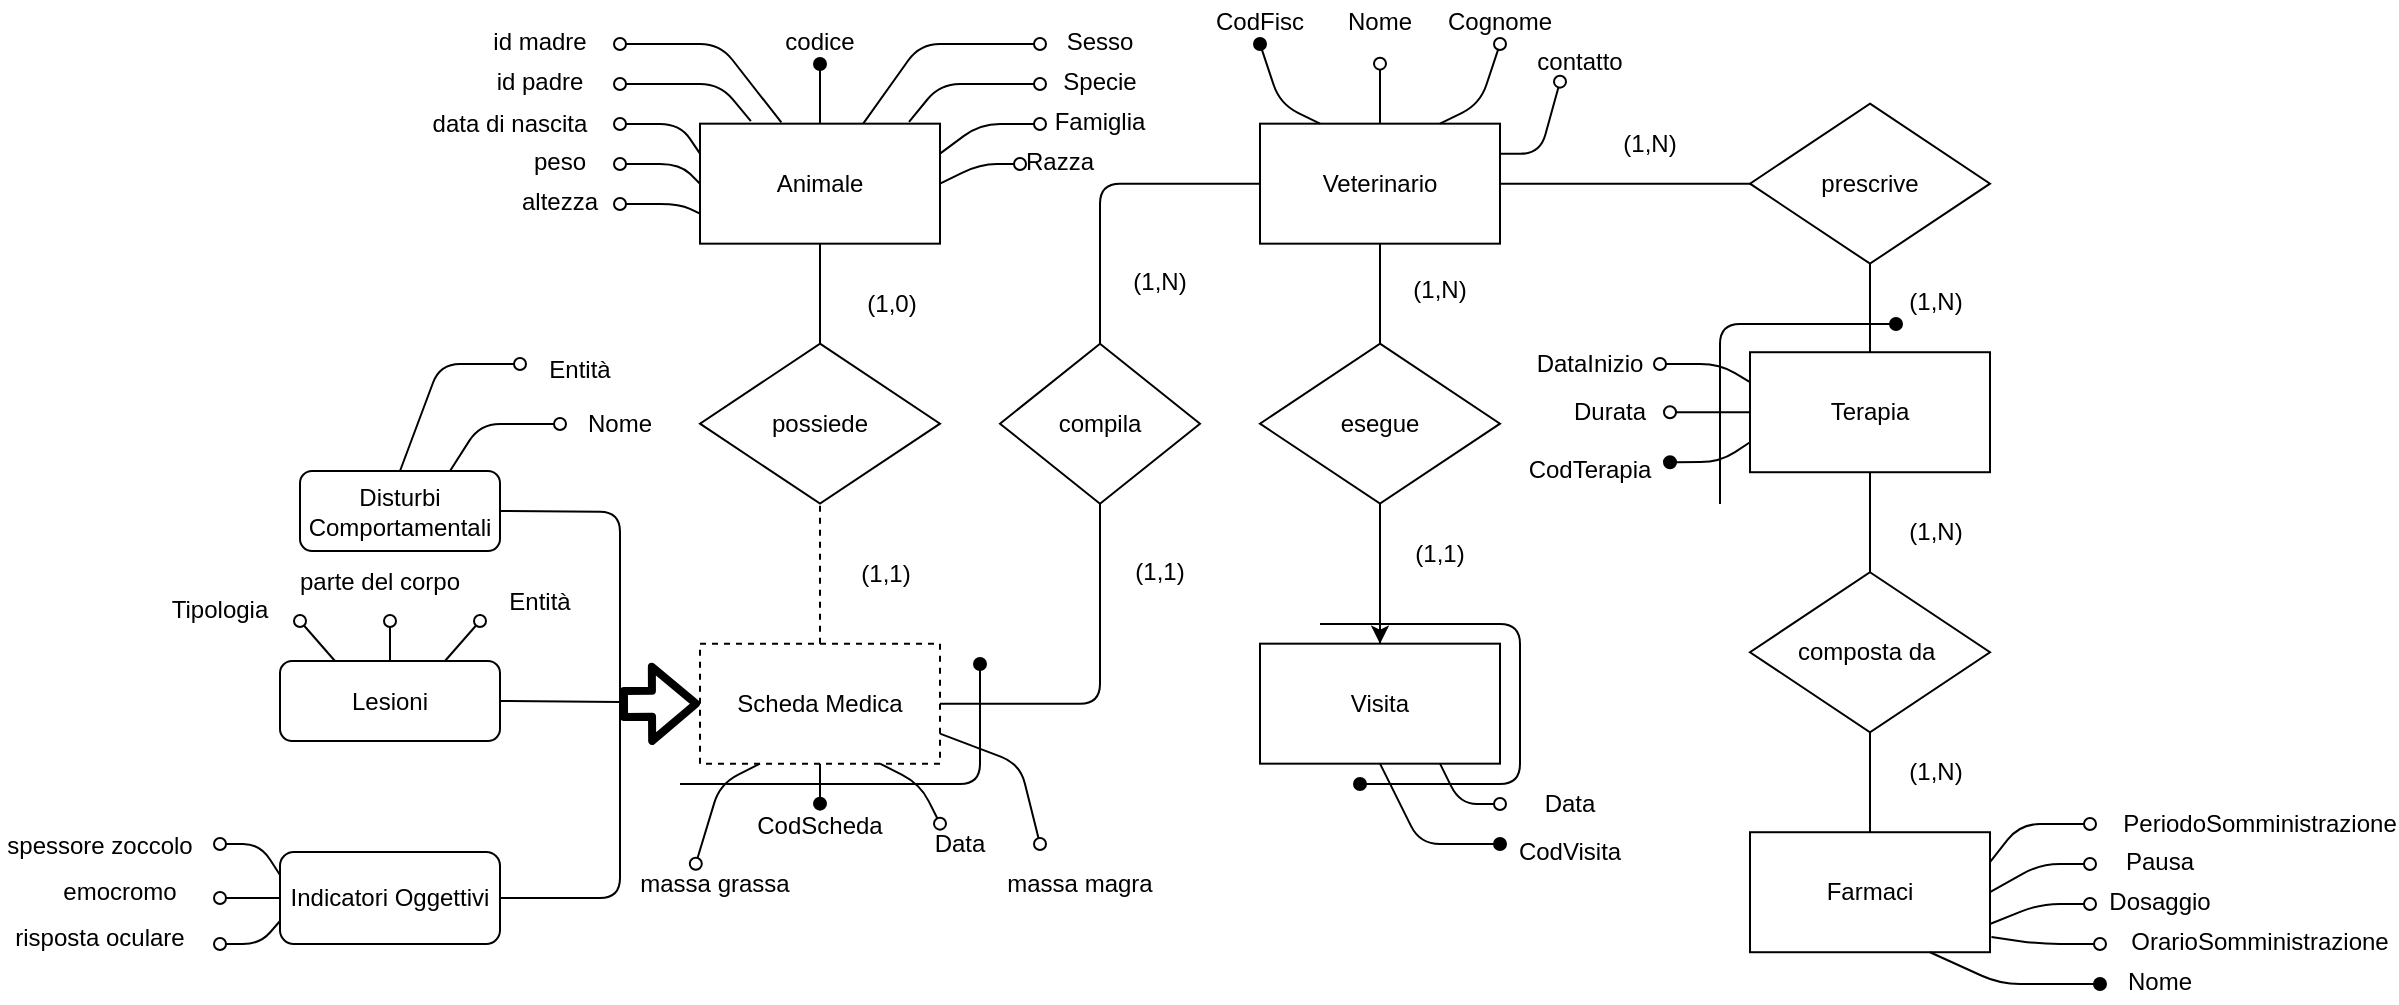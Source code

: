 <mxfile version="10.6.5" type="device"><diagram id="aQGf6caJYS5nq06T5g_W" name="Page-1"><mxGraphModel dx="1994" dy="1810" grid="1" gridSize="10" guides="1" tooltips="1" connect="1" arrows="1" fold="1" page="1" pageScale="1" pageWidth="827" pageHeight="1169" math="0" shadow="0"><root><mxCell id="0"/><mxCell id="1" parent="0"/><mxCell id="1EJ1-wMr4kuKcCR91MJB-1" value="Animale" style="rounded=0;whiteSpace=wrap;html=1;" parent="1" vertex="1"><mxGeometry x="180" y="-1020.167" width="120" height="60" as="geometry"/></mxCell><mxCell id="1EJ1-wMr4kuKcCR91MJB-2" value="possiede" style="rhombus;whiteSpace=wrap;html=1;" parent="1" vertex="1"><mxGeometry x="180" y="-910.167" width="120" height="80" as="geometry"/></mxCell><mxCell id="1EJ1-wMr4kuKcCR91MJB-3" value="Scheda Medica" style="rounded=0;whiteSpace=wrap;html=1;dashed=1;" parent="1" vertex="1"><mxGeometry x="180" y="-760.167" width="120" height="60" as="geometry"/></mxCell><mxCell id="1EJ1-wMr4kuKcCR91MJB-4" value="" style="endArrow=none;html=1;entryX=0.5;entryY=1;entryDx=0;entryDy=0;" parent="1" source="1EJ1-wMr4kuKcCR91MJB-2" target="1EJ1-wMr4kuKcCR91MJB-1" edge="1"><mxGeometry width="50" height="50" relative="1" as="geometry"><mxPoint x="180" y="-630.167" as="sourcePoint"/><mxPoint x="230" y="-680.167" as="targetPoint"/></mxGeometry></mxCell><mxCell id="1EJ1-wMr4kuKcCR91MJB-5" value="" style="endArrow=none;html=1;entryX=0.5;entryY=1;entryDx=0;entryDy=0;exitX=0.5;exitY=0;exitDx=0;exitDy=0;dashed=1;" parent="1" source="1EJ1-wMr4kuKcCR91MJB-3" target="1EJ1-wMr4kuKcCR91MJB-2" edge="1"><mxGeometry width="50" height="50" relative="1" as="geometry"><mxPoint x="240" y="-770.167" as="sourcePoint"/><mxPoint x="230" y="-680.167" as="targetPoint"/></mxGeometry></mxCell><mxCell id="1EJ1-wMr4kuKcCR91MJB-6" value="(1,1)" style="text;html=1;strokeColor=none;fillColor=none;align=center;verticalAlign=middle;whiteSpace=wrap;rounded=0;" parent="1" vertex="1"><mxGeometry x="253" y="-805.167" width="40" height="20" as="geometry"/></mxCell><mxCell id="1EJ1-wMr4kuKcCR91MJB-7" value="(1,0)" style="text;html=1;strokeColor=none;fillColor=none;align=center;verticalAlign=middle;whiteSpace=wrap;rounded=0;" parent="1" vertex="1"><mxGeometry x="256" y="-940.167" width="40" height="20" as="geometry"/></mxCell><mxCell id="1EJ1-wMr4kuKcCR91MJB-8" value="Veterinario" style="rounded=0;whiteSpace=wrap;html=1;" parent="1" vertex="1"><mxGeometry x="460" y="-1020.167" width="120" height="60" as="geometry"/></mxCell><mxCell id="1EJ1-wMr4kuKcCR91MJB-9" value="compila" style="rhombus;whiteSpace=wrap;html=1;" parent="1" vertex="1"><mxGeometry x="330" y="-910.167" width="100" height="80" as="geometry"/></mxCell><mxCell id="1EJ1-wMr4kuKcCR91MJB-10" value="esegue" style="rhombus;whiteSpace=wrap;html=1;" parent="1" vertex="1"><mxGeometry x="460" y="-910.167" width="120" height="80" as="geometry"/></mxCell><mxCell id="1EJ1-wMr4kuKcCR91MJB-11" style="edgeStyle=orthogonalEdgeStyle;rounded=0;orthogonalLoop=1;jettySize=auto;html=1;" parent="1" source="1EJ1-wMr4kuKcCR91MJB-12" edge="1"><mxGeometry relative="1" as="geometry"><mxPoint x="520" y="-760.167" as="targetPoint"/></mxGeometry></mxCell><mxCell id="1EJ1-wMr4kuKcCR91MJB-12" value="Visita" style="rounded=0;whiteSpace=wrap;html=1;" parent="1" vertex="1"><mxGeometry x="460" y="-760.167" width="120" height="60" as="geometry"/></mxCell><mxCell id="1EJ1-wMr4kuKcCR91MJB-13" value="" style="endArrow=none;html=1;entryX=0.5;entryY=1;entryDx=0;entryDy=0;exitX=1;exitY=0.5;exitDx=0;exitDy=0;" parent="1" source="1EJ1-wMr4kuKcCR91MJB-3" target="1EJ1-wMr4kuKcCR91MJB-9" edge="1"><mxGeometry width="50" height="50" relative="1" as="geometry"><mxPoint x="180" y="-630.167" as="sourcePoint"/><mxPoint x="230" y="-680.167" as="targetPoint"/><Array as="points"><mxPoint x="380" y="-730.167"/></Array></mxGeometry></mxCell><mxCell id="1EJ1-wMr4kuKcCR91MJB-14" value="" style="endArrow=none;html=1;exitX=0.5;exitY=0;exitDx=0;exitDy=0;entryX=0;entryY=0.5;entryDx=0;entryDy=0;" parent="1" source="1EJ1-wMr4kuKcCR91MJB-9" target="1EJ1-wMr4kuKcCR91MJB-8" edge="1"><mxGeometry width="50" height="50" relative="1" as="geometry"><mxPoint x="355" y="-950.167" as="sourcePoint"/><mxPoint x="405" y="-1000.167" as="targetPoint"/><Array as="points"><mxPoint x="380" y="-990.167"/></Array></mxGeometry></mxCell><mxCell id="1EJ1-wMr4kuKcCR91MJB-15" value="" style="endArrow=none;html=1;entryX=0.5;entryY=1;entryDx=0;entryDy=0;exitX=0.5;exitY=0;exitDx=0;exitDy=0;" parent="1" source="1EJ1-wMr4kuKcCR91MJB-10" target="1EJ1-wMr4kuKcCR91MJB-8" edge="1"><mxGeometry width="50" height="50" relative="1" as="geometry"><mxPoint x="180" y="-630.167" as="sourcePoint"/><mxPoint x="230" y="-680.167" as="targetPoint"/></mxGeometry></mxCell><mxCell id="1EJ1-wMr4kuKcCR91MJB-16" value="" style="endArrow=none;html=1;entryX=0.5;entryY=1;entryDx=0;entryDy=0;" parent="1" target="1EJ1-wMr4kuKcCR91MJB-10" edge="1"><mxGeometry width="50" height="50" relative="1" as="geometry"><mxPoint x="520" y="-770.167" as="sourcePoint"/><mxPoint x="230" y="-680.167" as="targetPoint"/></mxGeometry></mxCell><mxCell id="1EJ1-wMr4kuKcCR91MJB-17" value="prescrive" style="rhombus;whiteSpace=wrap;html=1;" parent="1" vertex="1"><mxGeometry x="705" y="-1030.167" width="120" height="80" as="geometry"/></mxCell><mxCell id="1EJ1-wMr4kuKcCR91MJB-18" value="Terapia" style="rounded=0;whiteSpace=wrap;html=1;" parent="1" vertex="1"><mxGeometry x="705" y="-905.889" width="120" height="60" as="geometry"/></mxCell><mxCell id="1EJ1-wMr4kuKcCR91MJB-21" value="composta da&amp;nbsp;" style="rhombus;whiteSpace=wrap;html=1;" parent="1" vertex="1"><mxGeometry x="705" y="-795.889" width="120" height="80" as="geometry"/></mxCell><mxCell id="1EJ1-wMr4kuKcCR91MJB-22" value="Farmaci" style="rounded=0;whiteSpace=wrap;html=1;" parent="1" vertex="1"><mxGeometry x="705" y="-665.889" width="120" height="60" as="geometry"/></mxCell><mxCell id="1EJ1-wMr4kuKcCR91MJB-23" value="" style="endArrow=none;html=1;entryX=0.5;entryY=1;entryDx=0;entryDy=0;exitX=0.5;exitY=0;exitDx=0;exitDy=0;" parent="1" source="1EJ1-wMr4kuKcCR91MJB-21" target="1EJ1-wMr4kuKcCR91MJB-18" edge="1"><mxGeometry width="50" height="50" relative="1" as="geometry"><mxPoint x="505" y="-765.889" as="sourcePoint"/><mxPoint x="555" y="-815.889" as="targetPoint"/></mxGeometry></mxCell><mxCell id="1EJ1-wMr4kuKcCR91MJB-24" value="" style="endArrow=none;html=1;entryX=0.5;entryY=0;entryDx=0;entryDy=0;" parent="1" target="1EJ1-wMr4kuKcCR91MJB-22" edge="1"><mxGeometry width="50" height="50" relative="1" as="geometry"><mxPoint x="765" y="-715.889" as="sourcePoint"/><mxPoint x="765" y="-675.889" as="targetPoint"/></mxGeometry></mxCell><mxCell id="1EJ1-wMr4kuKcCR91MJB-25" value="(1,N)" style="text;html=1;strokeColor=none;fillColor=none;align=center;verticalAlign=middle;whiteSpace=wrap;rounded=0;" parent="1" vertex="1"><mxGeometry x="390" y="-950.833" width="40" height="20" as="geometry"/></mxCell><mxCell id="1EJ1-wMr4kuKcCR91MJB-26" value="(1,1)" style="text;html=1;strokeColor=none;fillColor=none;align=center;verticalAlign=middle;whiteSpace=wrap;rounded=0;" parent="1" vertex="1"><mxGeometry x="390" y="-806.333" width="40" height="20" as="geometry"/></mxCell><mxCell id="1EJ1-wMr4kuKcCR91MJB-27" value="(1,N)" style="text;html=1;strokeColor=none;fillColor=none;align=center;verticalAlign=middle;whiteSpace=wrap;rounded=0;" parent="1" vertex="1"><mxGeometry x="530" y="-946.833" width="40" height="20" as="geometry"/></mxCell><mxCell id="1EJ1-wMr4kuKcCR91MJB-28" value="(1,1)" style="text;html=1;strokeColor=none;fillColor=none;align=center;verticalAlign=middle;whiteSpace=wrap;rounded=0;" parent="1" vertex="1"><mxGeometry x="530" y="-815.167" width="40" height="20" as="geometry"/></mxCell><mxCell id="1EJ1-wMr4kuKcCR91MJB-29" value="(1,N)" style="text;html=1;strokeColor=none;fillColor=none;align=center;verticalAlign=middle;whiteSpace=wrap;rounded=0;" parent="1" vertex="1"><mxGeometry x="778" y="-940.889" width="40" height="20" as="geometry"/></mxCell><mxCell id="1EJ1-wMr4kuKcCR91MJB-30" value="(1,N)" style="text;html=1;strokeColor=none;fillColor=none;align=center;verticalAlign=middle;whiteSpace=wrap;rounded=0;" parent="1" vertex="1"><mxGeometry x="778" y="-825.889" width="40" height="20" as="geometry"/></mxCell><mxCell id="1EJ1-wMr4kuKcCR91MJB-31" value="(1,N)" style="text;html=1;strokeColor=none;fillColor=none;align=center;verticalAlign=middle;whiteSpace=wrap;rounded=0;" parent="1" vertex="1"><mxGeometry x="778" y="-705.889" width="40" height="20" as="geometry"/></mxCell><mxCell id="1EJ1-wMr4kuKcCR91MJB-36" value="" style="endArrow=oval;html=1;startArrow=none;startFill=0;endFill=0;exitX=0.75;exitY=1;exitDx=0;exitDy=0;" parent="1" source="1EJ1-wMr4kuKcCR91MJB-12" edge="1"><mxGeometry width="50" height="50" relative="1" as="geometry"><mxPoint x="550" y="-700" as="sourcePoint"/><mxPoint x="580" y="-680" as="targetPoint"/><Array as="points"><mxPoint x="560" y="-680"/></Array></mxGeometry></mxCell><mxCell id="1EJ1-wMr4kuKcCR91MJB-37" value="Data" style="text;html=1;strokeColor=none;fillColor=none;align=center;verticalAlign=middle;whiteSpace=wrap;rounded=0;" parent="1" vertex="1"><mxGeometry x="595" y="-690.167" width="40" height="20" as="geometry"/></mxCell><mxCell id="1EJ1-wMr4kuKcCR91MJB-39" value="" style="endArrow=oval;html=1;exitX=0.5;exitY=1;exitDx=0;exitDy=0;startArrow=none;startFill=0;endFill=1;" parent="1" source="1EJ1-wMr4kuKcCR91MJB-12" edge="1"><mxGeometry width="50" height="50" relative="1" as="geometry"><mxPoint x="450" y="-760.167" as="sourcePoint"/><mxPoint x="580" y="-660" as="targetPoint"/><Array as="points"><mxPoint x="540" y="-660"/></Array></mxGeometry></mxCell><mxCell id="1EJ1-wMr4kuKcCR91MJB-40" value="CodVisita&lt;br&gt;" style="text;html=1;strokeColor=none;fillColor=none;align=center;verticalAlign=middle;whiteSpace=wrap;rounded=0;" parent="1" vertex="1"><mxGeometry x="595" y="-665.667" width="40" height="20" as="geometry"/></mxCell><mxCell id="1EJ1-wMr4kuKcCR91MJB-41" value="" style="endArrow=oval;html=1;exitX=0.25;exitY=0;exitDx=0;exitDy=0;startArrow=none;startFill=0;endFill=1;" parent="1" source="1EJ1-wMr4kuKcCR91MJB-8" edge="1"><mxGeometry width="50" height="50" relative="1" as="geometry"><mxPoint x="470" y="-1050.167" as="sourcePoint"/><mxPoint x="460" y="-1060" as="targetPoint"/><Array as="points"><mxPoint x="470" y="-1030"/></Array></mxGeometry></mxCell><mxCell id="1EJ1-wMr4kuKcCR91MJB-42" value="CodFisc" style="text;html=1;strokeColor=none;fillColor=none;align=center;verticalAlign=middle;whiteSpace=wrap;rounded=0;" parent="1" vertex="1"><mxGeometry x="440" y="-1081.167" width="40" height="20" as="geometry"/></mxCell><mxCell id="1EJ1-wMr4kuKcCR91MJB-43" value="" style="endArrow=oval;html=1;exitX=0.5;exitY=0;exitDx=0;exitDy=0;startArrow=none;startFill=0;endFill=0;" parent="1" source="1EJ1-wMr4kuKcCR91MJB-8" edge="1"><mxGeometry width="50" height="50" relative="1" as="geometry"><mxPoint x="510" y="-1050.167" as="sourcePoint"/><mxPoint x="520" y="-1050.167" as="targetPoint"/></mxGeometry></mxCell><mxCell id="1EJ1-wMr4kuKcCR91MJB-44" value="Nome" style="text;html=1;strokeColor=none;fillColor=none;align=center;verticalAlign=middle;whiteSpace=wrap;rounded=0;" parent="1" vertex="1"><mxGeometry x="500" y="-1081.167" width="40" height="20" as="geometry"/></mxCell><mxCell id="1EJ1-wMr4kuKcCR91MJB-45" value="" style="endArrow=oval;html=1;exitX=0.75;exitY=0;exitDx=0;exitDy=0;startArrow=none;startFill=0;endFill=0;" parent="1" source="1EJ1-wMr4kuKcCR91MJB-8" edge="1"><mxGeometry width="50" height="50" relative="1" as="geometry"><mxPoint x="580" y="-1060.167" as="sourcePoint"/><mxPoint x="580" y="-1060" as="targetPoint"/><Array as="points"><mxPoint x="570" y="-1030"/></Array></mxGeometry></mxCell><mxCell id="1EJ1-wMr4kuKcCR91MJB-46" value="Cognome" style="text;html=1;strokeColor=none;fillColor=none;align=center;verticalAlign=middle;whiteSpace=wrap;rounded=0;" parent="1" vertex="1"><mxGeometry x="560" y="-1081.167" width="40" height="20" as="geometry"/></mxCell><mxCell id="1EJ1-wMr4kuKcCR91MJB-47" value="" style="endArrow=oval;html=1;exitX=1;exitY=0.25;exitDx=0;exitDy=0;startArrow=none;startFill=0;endFill=0;entryX=0.25;entryY=1;entryDx=0;entryDy=0;" parent="1" source="1EJ1-wMr4kuKcCR91MJB-8" target="1EJ1-wMr4kuKcCR91MJB-48" edge="1"><mxGeometry width="50" height="50" relative="1" as="geometry"><mxPoint x="600" y="-1000.167" as="sourcePoint"/><mxPoint x="610" y="-1030.167" as="targetPoint"/><Array as="points"><mxPoint x="600" y="-1005"/></Array></mxGeometry></mxCell><mxCell id="1EJ1-wMr4kuKcCR91MJB-48" value="contatto" style="text;html=1;strokeColor=none;fillColor=none;align=center;verticalAlign=middle;whiteSpace=wrap;rounded=0;" parent="1" vertex="1"><mxGeometry x="600" y="-1061.167" width="40" height="20" as="geometry"/></mxCell><mxCell id="1EJ1-wMr4kuKcCR91MJB-51" value="" style="endArrow=oval;html=1;exitX=0.75;exitY=1;exitDx=0;exitDy=0;startArrow=none;startFill=0;endFill=0;entryX=0.25;entryY=0;entryDx=0;entryDy=0;" parent="1" source="1EJ1-wMr4kuKcCR91MJB-3" target="1EJ1-wMr4kuKcCR91MJB-52" edge="1"><mxGeometry width="50" height="50" relative="1" as="geometry"><mxPoint x="190" y="-705.167" as="sourcePoint"/><mxPoint x="290" y="-670.167" as="targetPoint"/><Array as="points"><mxPoint x="290" y="-690"/></Array></mxGeometry></mxCell><mxCell id="1EJ1-wMr4kuKcCR91MJB-52" value="Data" style="text;html=1;strokeColor=none;fillColor=none;align=center;verticalAlign=middle;whiteSpace=wrap;rounded=0;" parent="1" vertex="1"><mxGeometry x="290" y="-670.167" width="40" height="20" as="geometry"/></mxCell><mxCell id="1EJ1-wMr4kuKcCR91MJB-53" value="" style="endArrow=oval;html=1;exitX=0.5;exitY=1;exitDx=0;exitDy=0;startArrow=none;startFill=0;endFill=1;" parent="1" source="1EJ1-wMr4kuKcCR91MJB-3" edge="1"><mxGeometry width="50" height="50" relative="1" as="geometry"><mxPoint x="230" y="-690.167" as="sourcePoint"/><mxPoint x="240" y="-680.167" as="targetPoint"/></mxGeometry></mxCell><mxCell id="1EJ1-wMr4kuKcCR91MJB-54" value="CodScheda" style="text;html=1;strokeColor=none;fillColor=none;align=center;verticalAlign=middle;whiteSpace=wrap;rounded=0;" parent="1" vertex="1"><mxGeometry x="220" y="-679.167" width="40" height="20" as="geometry"/></mxCell><mxCell id="1EJ1-wMr4kuKcCR91MJB-59" value="" style="endArrow=oval;html=1;startArrow=none;startFill=0;endFill=0;" parent="1" edge="1"><mxGeometry width="50" height="50" relative="1" as="geometry"><mxPoint x="705" y="-890.889" as="sourcePoint"/><mxPoint x="660" y="-900" as="targetPoint"/><Array as="points"><mxPoint x="690" y="-900"/></Array></mxGeometry></mxCell><mxCell id="1EJ1-wMr4kuKcCR91MJB-60" value="DataInizio" style="text;html=1;strokeColor=none;fillColor=none;align=center;verticalAlign=middle;whiteSpace=wrap;rounded=0;direction=south;" parent="1" vertex="1"><mxGeometry x="615" y="-920.389" width="20" height="40" as="geometry"/></mxCell><mxCell id="1EJ1-wMr4kuKcCR91MJB-61" value="" style="endArrow=oval;html=1;startArrow=none;startFill=0;endFill=0;exitX=0;exitY=0.5;exitDx=0;exitDy=0;" parent="1" source="1EJ1-wMr4kuKcCR91MJB-18" edge="1"><mxGeometry width="50" height="50" relative="1" as="geometry"><mxPoint x="655" y="-855.889" as="sourcePoint"/><mxPoint x="665" y="-875.889" as="targetPoint"/><Array as="points"/></mxGeometry></mxCell><mxCell id="1EJ1-wMr4kuKcCR91MJB-62" value="Durata" style="text;html=1;strokeColor=none;fillColor=none;align=center;verticalAlign=middle;whiteSpace=wrap;rounded=0;" parent="1" vertex="1"><mxGeometry x="615" y="-885.889" width="40" height="20" as="geometry"/></mxCell><mxCell id="1EJ1-wMr4kuKcCR91MJB-63" value="" style="endArrow=oval;html=1;exitX=1;exitY=0.25;exitDx=0;exitDy=0;startArrow=none;startFill=0;endFill=0;" parent="1" source="1EJ1-wMr4kuKcCR91MJB-22" edge="1"><mxGeometry width="50" height="50" relative="1" as="geometry"><mxPoint x="835" y="-645.889" as="sourcePoint"/><mxPoint x="875" y="-670" as="targetPoint"/><Array as="points"><mxPoint x="840" y="-670"/></Array></mxGeometry></mxCell><mxCell id="1EJ1-wMr4kuKcCR91MJB-64" value="PeriodoSomministrazione" style="text;html=1;strokeColor=none;fillColor=none;align=center;verticalAlign=middle;whiteSpace=wrap;rounded=0;" parent="1" vertex="1"><mxGeometry x="940" y="-680.389" width="40" height="20" as="geometry"/></mxCell><mxCell id="1EJ1-wMr4kuKcCR91MJB-65" value="" style="endArrow=oval;html=1;startArrow=none;startFill=0;endFill=0;exitX=1;exitY=0.5;exitDx=0;exitDy=0;" parent="1" source="1EJ1-wMr4kuKcCR91MJB-22" edge="1"><mxGeometry width="50" height="50" relative="1" as="geometry"><mxPoint x="826" y="-627.889" as="sourcePoint"/><mxPoint x="875" y="-650" as="targetPoint"/><Array as="points"><mxPoint x="850" y="-650"/></Array></mxGeometry></mxCell><mxCell id="1EJ1-wMr4kuKcCR91MJB-66" value="Pausa" style="text;html=1;strokeColor=none;fillColor=none;align=center;verticalAlign=middle;whiteSpace=wrap;rounded=0;" parent="1" vertex="1"><mxGeometry x="890" y="-660.889" width="40" height="20" as="geometry"/></mxCell><mxCell id="1EJ1-wMr4kuKcCR91MJB-67" value="" style="endArrow=oval;html=1;startArrow=none;startFill=0;endFill=0;exitX=1;exitY=0.765;exitDx=0;exitDy=0;exitPerimeter=0;" parent="1" source="1EJ1-wMr4kuKcCR91MJB-22" edge="1"><mxGeometry width="50" height="50" relative="1" as="geometry"><mxPoint x="835" y="-605.889" as="sourcePoint"/><mxPoint x="875" y="-630" as="targetPoint"/><Array as="points"><mxPoint x="850" y="-630"/></Array></mxGeometry></mxCell><mxCell id="1EJ1-wMr4kuKcCR91MJB-68" value="Dosaggio" style="text;html=1;strokeColor=none;fillColor=none;align=center;verticalAlign=middle;whiteSpace=wrap;rounded=0;" parent="1" vertex="1"><mxGeometry x="890" y="-640.889" width="40" height="20" as="geometry"/></mxCell><mxCell id="1EJ1-wMr4kuKcCR91MJB-69" value="" style="endArrow=oval;html=1;startArrow=none;startFill=0;endFill=0;exitX=1.006;exitY=0.874;exitDx=0;exitDy=0;exitPerimeter=0;" parent="1" source="1EJ1-wMr4kuKcCR91MJB-22" edge="1"><mxGeometry width="50" height="50" relative="1" as="geometry"><mxPoint x="830" y="-610" as="sourcePoint"/><mxPoint x="880" y="-610" as="targetPoint"/><Array as="points"><mxPoint x="850" y="-610"/></Array></mxGeometry></mxCell><mxCell id="1EJ1-wMr4kuKcCR91MJB-70" value="OrarioSomministrazione" style="text;html=1;strokeColor=none;fillColor=none;align=center;verticalAlign=middle;whiteSpace=wrap;rounded=0;" parent="1" vertex="1"><mxGeometry x="940" y="-620.889" width="40" height="20" as="geometry"/></mxCell><mxCell id="1EJ1-wMr4kuKcCR91MJB-72" value="Nome" style="text;html=1;strokeColor=none;fillColor=none;align=center;verticalAlign=middle;whiteSpace=wrap;rounded=0;" parent="1" vertex="1"><mxGeometry x="890" y="-600.889" width="40" height="20" as="geometry"/></mxCell><mxCell id="1EJ1-wMr4kuKcCR91MJB-73" value="" style="endArrow=oval;html=1;startArrow=none;startFill=0;endFill=1;exitX=0;exitY=0.75;exitDx=0;exitDy=0;" parent="1" source="1EJ1-wMr4kuKcCR91MJB-18" edge="1"><mxGeometry width="50" height="50" relative="1" as="geometry"><mxPoint x="675" y="-845.889" as="sourcePoint"/><mxPoint x="665" y="-850.889" as="targetPoint"/><Array as="points"><mxPoint x="690" y="-851"/></Array></mxGeometry></mxCell><mxCell id="1EJ1-wMr4kuKcCR91MJB-74" value="CodTerapia" style="text;html=1;strokeColor=none;fillColor=none;align=center;verticalAlign=middle;whiteSpace=wrap;rounded=0;" parent="1" vertex="1"><mxGeometry x="605" y="-856.889" width="40" height="20" as="geometry"/></mxCell><mxCell id="1EJ1-wMr4kuKcCR91MJB-78" value="" style="endArrow=oval;html=1;exitX=0.5;exitY=0;exitDx=0;exitDy=0;startArrow=none;startFill=0;endFill=1;" parent="1" source="1EJ1-wMr4kuKcCR91MJB-1" edge="1"><mxGeometry width="50" height="50" relative="1" as="geometry"><mxPoint x="230" y="-1070" as="sourcePoint"/><mxPoint x="240" y="-1050" as="targetPoint"/></mxGeometry></mxCell><mxCell id="1EJ1-wMr4kuKcCR91MJB-79" value="codice" style="text;html=1;strokeColor=none;fillColor=none;align=center;verticalAlign=middle;whiteSpace=wrap;rounded=0;" parent="1" vertex="1"><mxGeometry x="220" y="-1071" width="40" height="20" as="geometry"/></mxCell><mxCell id="1EJ1-wMr4kuKcCR91MJB-82" value="" style="endArrow=none;html=1;exitX=1;exitY=0.5;exitDx=0;exitDy=0;entryX=0;entryY=0.5;entryDx=0;entryDy=0;" parent="1" source="1EJ1-wMr4kuKcCR91MJB-8" target="1EJ1-wMr4kuKcCR91MJB-17" edge="1"><mxGeometry width="50" height="50" relative="1" as="geometry"><mxPoint x="600" y="-950" as="sourcePoint"/><mxPoint x="650" y="-1000" as="targetPoint"/></mxGeometry></mxCell><mxCell id="1EJ1-wMr4kuKcCR91MJB-83" value="" style="endArrow=none;html=1;exitX=0.5;exitY=0;exitDx=0;exitDy=0;entryX=0.5;entryY=1;entryDx=0;entryDy=0;" parent="1" source="1EJ1-wMr4kuKcCR91MJB-18" target="1EJ1-wMr4kuKcCR91MJB-17" edge="1"><mxGeometry width="50" height="50" relative="1" as="geometry"><mxPoint x="760" y="-910" as="sourcePoint"/><mxPoint x="780" y="-960" as="targetPoint"/></mxGeometry></mxCell><mxCell id="1EJ1-wMr4kuKcCR91MJB-84" value="(1,N)" style="text;html=1;strokeColor=none;fillColor=none;align=center;verticalAlign=middle;whiteSpace=wrap;rounded=0;" parent="1" vertex="1"><mxGeometry x="635" y="-1020" width="40" height="20" as="geometry"/></mxCell><mxCell id="1EJ1-wMr4kuKcCR91MJB-94" value="" style="shape=flexArrow;endArrow=classic;html=1;entryX=0;entryY=0.5;entryDx=0;entryDy=0;strokeWidth=4;" parent="1" target="1EJ1-wMr4kuKcCR91MJB-3" edge="1"><mxGeometry width="50" height="50" relative="1" as="geometry"><mxPoint x="140" y="-730" as="sourcePoint"/><mxPoint x="160" y="-760" as="targetPoint"/></mxGeometry></mxCell><mxCell id="1EJ1-wMr4kuKcCR91MJB-96" value="Disturbi Comportamentali" style="rounded=1;whiteSpace=wrap;html=1;" parent="1" vertex="1"><mxGeometry x="-20" y="-846.5" width="100" height="40" as="geometry"/></mxCell><mxCell id="1EJ1-wMr4kuKcCR91MJB-97" value="Lesioni" style="rounded=1;whiteSpace=wrap;html=1;" parent="1" vertex="1"><mxGeometry x="-30" y="-751.5" width="110" height="40" as="geometry"/></mxCell><mxCell id="1EJ1-wMr4kuKcCR91MJB-101" value="Indicatori Oggettivi" style="rounded=1;whiteSpace=wrap;html=1;" parent="1" vertex="1"><mxGeometry x="-30" y="-656" width="110" height="46" as="geometry"/></mxCell><mxCell id="1EJ1-wMr4kuKcCR91MJB-102" value="" style="endArrow=oval;html=1;strokeWidth=1;exitX=0.75;exitY=0;exitDx=0;exitDy=0;endFill=0;" parent="1" source="1EJ1-wMr4kuKcCR91MJB-96" edge="1"><mxGeometry width="50" height="50" relative="1" as="geometry"><mxPoint x="30" y="-850" as="sourcePoint"/><mxPoint x="110" y="-870" as="targetPoint"/><Array as="points"><mxPoint x="70" y="-870"/></Array></mxGeometry></mxCell><mxCell id="1EJ1-wMr4kuKcCR91MJB-103" value="Nome" style="text;html=1;strokeColor=none;fillColor=none;align=center;verticalAlign=middle;whiteSpace=wrap;rounded=0;" parent="1" vertex="1"><mxGeometry x="120" y="-880" width="40" height="20" as="geometry"/></mxCell><mxCell id="1EJ1-wMr4kuKcCR91MJB-104" value="" style="endArrow=oval;html=1;strokeWidth=1;exitX=0.5;exitY=0;exitDx=0;exitDy=0;endFill=0;" parent="1" source="1EJ1-wMr4kuKcCR91MJB-96" edge="1"><mxGeometry width="50" height="50" relative="1" as="geometry"><mxPoint x="30" y="-850" as="sourcePoint"/><mxPoint x="90" y="-900" as="targetPoint"/><Array as="points"><mxPoint x="50" y="-900"/></Array></mxGeometry></mxCell><mxCell id="1EJ1-wMr4kuKcCR91MJB-105" value="Entità" style="text;html=1;strokeColor=none;fillColor=none;align=center;verticalAlign=middle;whiteSpace=wrap;rounded=0;" parent="1" vertex="1"><mxGeometry x="100" y="-907" width="40" height="20" as="geometry"/></mxCell><mxCell id="1EJ1-wMr4kuKcCR91MJB-112" value="" style="endArrow=oval;html=1;strokeWidth=1;exitX=0.25;exitY=0;exitDx=0;exitDy=0;endFill=0;" parent="1" source="1EJ1-wMr4kuKcCR91MJB-97" edge="1"><mxGeometry width="50" height="50" relative="1" as="geometry"><mxPoint x="-70" y="-721.5" as="sourcePoint"/><mxPoint x="-20" y="-771.5" as="targetPoint"/></mxGeometry></mxCell><mxCell id="1EJ1-wMr4kuKcCR91MJB-113" value="" style="endArrow=oval;html=1;strokeWidth=1;exitX=0.5;exitY=0;exitDx=0;exitDy=0;endFill=0;" parent="1" source="1EJ1-wMr4kuKcCR91MJB-97" edge="1"><mxGeometry width="50" height="50" relative="1" as="geometry"><mxPoint x="10" y="-751.5" as="sourcePoint"/><mxPoint x="25" y="-771.5" as="targetPoint"/></mxGeometry></mxCell><mxCell id="1EJ1-wMr4kuKcCR91MJB-114" value="" style="endArrow=oval;html=1;strokeWidth=1;exitX=0.75;exitY=0;exitDx=0;exitDy=0;endFill=0;" parent="1" source="1EJ1-wMr4kuKcCR91MJB-97" edge="1"><mxGeometry width="50" height="50" relative="1" as="geometry"><mxPoint x="40" y="-751.5" as="sourcePoint"/><mxPoint x="70" y="-771.5" as="targetPoint"/></mxGeometry></mxCell><mxCell id="1EJ1-wMr4kuKcCR91MJB-115" value="Tipologia&lt;br&gt;" style="text;html=1;strokeColor=none;fillColor=none;align=center;verticalAlign=middle;whiteSpace=wrap;rounded=0;" parent="1" vertex="1"><mxGeometry x="-80" y="-787.5" width="40" height="20" as="geometry"/></mxCell><mxCell id="1EJ1-wMr4kuKcCR91MJB-119" value="parte del corpo" style="text;html=1;strokeColor=none;fillColor=none;align=center;verticalAlign=middle;whiteSpace=wrap;rounded=0;" parent="1" vertex="1"><mxGeometry x="-30" y="-801.5" width="100" height="20" as="geometry"/></mxCell><mxCell id="1EJ1-wMr4kuKcCR91MJB-120" value="Entità" style="text;html=1;strokeColor=none;fillColor=none;align=center;verticalAlign=middle;whiteSpace=wrap;rounded=0;" parent="1" vertex="1"><mxGeometry x="80" y="-791.5" width="40" height="20" as="geometry"/></mxCell><mxCell id="1EJ1-wMr4kuKcCR91MJB-121" value="" style="endArrow=oval;html=1;strokeWidth=1;exitX=1;exitY=0.75;exitDx=0;exitDy=0;endFill=0;" parent="1" source="1EJ1-wMr4kuKcCR91MJB-3" edge="1"><mxGeometry width="50" height="50" relative="1" as="geometry"><mxPoint x="300" y="-680" as="sourcePoint"/><mxPoint x="350" y="-660" as="targetPoint"/><Array as="points"><mxPoint x="340" y="-700"/></Array></mxGeometry></mxCell><mxCell id="1EJ1-wMr4kuKcCR91MJB-122" value="massa magra&lt;br&gt;" style="text;html=1;strokeColor=none;fillColor=none;align=center;verticalAlign=middle;whiteSpace=wrap;rounded=0;" parent="1" vertex="1"><mxGeometry x="330" y="-650" width="80" height="20" as="geometry"/></mxCell><mxCell id="1EJ1-wMr4kuKcCR91MJB-123" value="" style="endArrow=none;html=1;strokeWidth=1;entryX=0.25;entryY=1;entryDx=0;entryDy=0;startArrow=oval;startFill=0;exitX=0.399;exitY=-0.005;exitDx=0;exitDy=0;exitPerimeter=0;" parent="1" source="1EJ1-wMr4kuKcCR91MJB-124" target="1EJ1-wMr4kuKcCR91MJB-3" edge="1"><mxGeometry width="50" height="50" relative="1" as="geometry"><mxPoint x="180" y="-670" as="sourcePoint"/><mxPoint x="220" y="-710" as="targetPoint"/><Array as="points"><mxPoint x="190" y="-690"/></Array></mxGeometry></mxCell><mxCell id="1EJ1-wMr4kuKcCR91MJB-124" value="massa grassa" style="text;html=1;strokeColor=none;fillColor=none;align=center;verticalAlign=middle;whiteSpace=wrap;rounded=0;" parent="1" vertex="1"><mxGeometry x="140" y="-650" width="95" height="20" as="geometry"/></mxCell><mxCell id="1EJ1-wMr4kuKcCR91MJB-125" value="" style="endArrow=none;html=1;strokeWidth=1;entryX=0;entryY=0.75;entryDx=0;entryDy=0;startArrow=oval;startFill=0;" parent="1" target="1EJ1-wMr4kuKcCR91MJB-101" edge="1"><mxGeometry width="50" height="50" relative="1" as="geometry"><mxPoint x="-60" y="-610" as="sourcePoint"/><mxPoint x="10" y="-610" as="targetPoint"/><Array as="points"><mxPoint x="-40" y="-610"/></Array></mxGeometry></mxCell><mxCell id="1EJ1-wMr4kuKcCR91MJB-126" value="" style="endArrow=none;html=1;strokeWidth=1;entryX=0;entryY=0.5;entryDx=0;entryDy=0;startArrow=oval;startFill=0;" parent="1" target="1EJ1-wMr4kuKcCR91MJB-101" edge="1"><mxGeometry width="50" height="50" relative="1" as="geometry"><mxPoint x="-60" y="-633" as="sourcePoint"/><mxPoint x="-40" y="-670" as="targetPoint"/></mxGeometry></mxCell><mxCell id="1EJ1-wMr4kuKcCR91MJB-127" value="" style="endArrow=none;html=1;strokeWidth=1;entryX=0;entryY=0.25;entryDx=0;entryDy=0;startArrow=oval;startFill=0;" parent="1" target="1EJ1-wMr4kuKcCR91MJB-101" edge="1"><mxGeometry width="50" height="50" relative="1" as="geometry"><mxPoint x="-60" y="-660" as="sourcePoint"/><mxPoint x="-20" y="-700" as="targetPoint"/><Array as="points"><mxPoint x="-40" y="-660"/></Array></mxGeometry></mxCell><mxCell id="1EJ1-wMr4kuKcCR91MJB-128" value="spessore zoccolo" style="text;html=1;strokeColor=none;fillColor=none;align=center;verticalAlign=middle;whiteSpace=wrap;rounded=0;" parent="1" vertex="1"><mxGeometry x="-170" y="-669" width="100" height="20" as="geometry"/></mxCell><mxCell id="1EJ1-wMr4kuKcCR91MJB-129" value="emocromo" style="text;html=1;strokeColor=none;fillColor=none;align=center;verticalAlign=middle;whiteSpace=wrap;rounded=0;" parent="1" vertex="1"><mxGeometry x="-130" y="-646" width="40" height="20" as="geometry"/></mxCell><mxCell id="1EJ1-wMr4kuKcCR91MJB-130" value="risposta oculare" style="text;html=1;strokeColor=none;fillColor=none;align=center;verticalAlign=middle;whiteSpace=wrap;rounded=0;" parent="1" vertex="1"><mxGeometry x="-170" y="-623" width="100" height="20" as="geometry"/></mxCell><mxCell id="1EJ1-wMr4kuKcCR91MJB-131" value="" style="endArrow=none;html=1;strokeWidth=1;exitX=1;exitY=0.5;exitDx=0;exitDy=0;entryX=1;entryY=0.5;entryDx=0;entryDy=0;" parent="1" source="1EJ1-wMr4kuKcCR91MJB-96" target="1EJ1-wMr4kuKcCR91MJB-101" edge="1"><mxGeometry width="50" height="50" relative="1" as="geometry"><mxPoint x="90" y="-790" as="sourcePoint"/><mxPoint x="140" y="-840" as="targetPoint"/><Array as="points"><mxPoint x="140" y="-826"/><mxPoint x="140" y="-633"/></Array></mxGeometry></mxCell><mxCell id="1EJ1-wMr4kuKcCR91MJB-132" value="" style="endArrow=none;html=1;strokeWidth=1;exitX=1;exitY=0.5;exitDx=0;exitDy=0;" parent="1" source="1EJ1-wMr4kuKcCR91MJB-97" edge="1"><mxGeometry width="50" height="50" relative="1" as="geometry"><mxPoint x="90" y="-690" as="sourcePoint"/><mxPoint x="140" y="-731" as="targetPoint"/></mxGeometry></mxCell><mxCell id="l08jQs9fikZBFwEngjJ7-5" value="" style="endArrow=oval;html=1;exitX=0.75;exitY=1;exitDx=0;exitDy=0;endFill=1;" edge="1" parent="1" source="1EJ1-wMr4kuKcCR91MJB-22"><mxGeometry width="50" height="50" relative="1" as="geometry"><mxPoint x="830" y="-550" as="sourcePoint"/><mxPoint x="880" y="-590" as="targetPoint"/><Array as="points"><mxPoint x="830" y="-590"/></Array></mxGeometry></mxCell><mxCell id="l08jQs9fikZBFwEngjJ7-6" value="" style="endArrow=oval;html=1;exitX=0.68;exitY=-0.001;exitDx=0;exitDy=0;exitPerimeter=0;endFill=0;" edge="1" parent="1" source="1EJ1-wMr4kuKcCR91MJB-1"><mxGeometry width="50" height="50" relative="1" as="geometry"><mxPoint x="300" y="-1000" as="sourcePoint"/><mxPoint x="350" y="-1060" as="targetPoint"/><Array as="points"><mxPoint x="290" y="-1060"/></Array></mxGeometry></mxCell><mxCell id="l08jQs9fikZBFwEngjJ7-7" value="" style="endArrow=oval;html=1;exitX=1;exitY=0.25;exitDx=0;exitDy=0;endFill=0;" edge="1" parent="1" source="1EJ1-wMr4kuKcCR91MJB-1"><mxGeometry width="50" height="50" relative="1" as="geometry"><mxPoint x="310" y="-960" as="sourcePoint"/><mxPoint x="350" y="-1020" as="targetPoint"/><Array as="points"><mxPoint x="320" y="-1020"/></Array></mxGeometry></mxCell><mxCell id="l08jQs9fikZBFwEngjJ7-8" value="" style="endArrow=oval;html=1;exitX=1;exitY=0.5;exitDx=0;exitDy=0;endFill=0;" edge="1" parent="1" source="1EJ1-wMr4kuKcCR91MJB-1"><mxGeometry width="50" height="50" relative="1" as="geometry"><mxPoint x="320" y="-950" as="sourcePoint"/><mxPoint x="340" y="-1000" as="targetPoint"/><Array as="points"><mxPoint x="320" y="-1000"/></Array></mxGeometry></mxCell><mxCell id="l08jQs9fikZBFwEngjJ7-11" value="" style="endArrow=oval;html=1;exitX=0.871;exitY=-0.014;exitDx=0;exitDy=0;exitPerimeter=0;endFill=0;" edge="1" parent="1" source="1EJ1-wMr4kuKcCR91MJB-1"><mxGeometry width="50" height="50" relative="1" as="geometry"><mxPoint x="300" y="-1010" as="sourcePoint"/><mxPoint x="350" y="-1040" as="targetPoint"/><Array as="points"><mxPoint x="300" y="-1040"/></Array></mxGeometry></mxCell><mxCell id="l08jQs9fikZBFwEngjJ7-12" value="Sesso" style="text;html=1;strokeColor=none;fillColor=none;align=center;verticalAlign=middle;whiteSpace=wrap;rounded=0;" vertex="1" parent="1"><mxGeometry x="360" y="-1071" width="40" height="20" as="geometry"/></mxCell><mxCell id="l08jQs9fikZBFwEngjJ7-13" value="Specie" style="text;html=1;strokeColor=none;fillColor=none;align=center;verticalAlign=middle;whiteSpace=wrap;rounded=0;" vertex="1" parent="1"><mxGeometry x="360" y="-1051" width="40" height="20" as="geometry"/></mxCell><mxCell id="l08jQs9fikZBFwEngjJ7-16" value="Famiglia" style="text;html=1;strokeColor=none;fillColor=none;align=center;verticalAlign=middle;whiteSpace=wrap;rounded=0;" vertex="1" parent="1"><mxGeometry x="360" y="-1031" width="40" height="20" as="geometry"/></mxCell><mxCell id="l08jQs9fikZBFwEngjJ7-17" value="Razza&lt;br&gt;" style="text;html=1;strokeColor=none;fillColor=none;align=center;verticalAlign=middle;whiteSpace=wrap;rounded=0;" vertex="1" parent="1"><mxGeometry x="340" y="-1011" width="40" height="20" as="geometry"/></mxCell><mxCell id="l08jQs9fikZBFwEngjJ7-18" value="" style="endArrow=oval;html=1;exitX=0.339;exitY=-0.01;exitDx=0;exitDy=0;exitPerimeter=0;endFill=0;" edge="1" parent="1" source="1EJ1-wMr4kuKcCR91MJB-1"><mxGeometry width="50" height="50" relative="1" as="geometry"><mxPoint x="140" y="-1060" as="sourcePoint"/><mxPoint x="140" y="-1060" as="targetPoint"/><Array as="points"><mxPoint x="190" y="-1060"/></Array></mxGeometry></mxCell><mxCell id="l08jQs9fikZBFwEngjJ7-19" value="" style="endArrow=oval;html=1;exitX=0.212;exitY=-0.021;exitDx=0;exitDy=0;exitPerimeter=0;endFill=0;" edge="1" parent="1" source="1EJ1-wMr4kuKcCR91MJB-1"><mxGeometry width="50" height="50" relative="1" as="geometry"><mxPoint x="198" y="-1022" as="sourcePoint"/><mxPoint x="140" y="-1040" as="targetPoint"/><Array as="points"><mxPoint x="190" y="-1040"/></Array></mxGeometry></mxCell><mxCell id="l08jQs9fikZBFwEngjJ7-20" value="" style="endArrow=none;html=1;entryX=0;entryY=0.25;entryDx=0;entryDy=0;startArrow=oval;startFill=0;" edge="1" parent="1" target="1EJ1-wMr4kuKcCR91MJB-1"><mxGeometry width="50" height="50" relative="1" as="geometry"><mxPoint x="140" y="-1020" as="sourcePoint"/><mxPoint x="180" y="-1030" as="targetPoint"/><Array as="points"><mxPoint x="170" y="-1020"/></Array></mxGeometry></mxCell><mxCell id="l08jQs9fikZBFwEngjJ7-21" value="" style="endArrow=none;html=1;entryX=0;entryY=0.5;entryDx=0;entryDy=0;startArrow=oval;startFill=0;" edge="1" parent="1" target="1EJ1-wMr4kuKcCR91MJB-1"><mxGeometry width="50" height="50" relative="1" as="geometry"><mxPoint x="140" y="-1000" as="sourcePoint"/><mxPoint x="150" y="-1000" as="targetPoint"/><Array as="points"><mxPoint x="170" y="-1000"/></Array></mxGeometry></mxCell><mxCell id="l08jQs9fikZBFwEngjJ7-22" value="" style="endArrow=none;html=1;entryX=0;entryY=0.75;entryDx=0;entryDy=0;startArrow=oval;startFill=0;" edge="1" parent="1" target="1EJ1-wMr4kuKcCR91MJB-1"><mxGeometry width="50" height="50" relative="1" as="geometry"><mxPoint x="140" y="-980" as="sourcePoint"/><mxPoint x="170" y="-990" as="targetPoint"/><Array as="points"><mxPoint x="170" y="-980"/></Array></mxGeometry></mxCell><mxCell id="l08jQs9fikZBFwEngjJ7-23" value="id madre" style="text;html=1;strokeColor=none;fillColor=none;align=center;verticalAlign=middle;whiteSpace=wrap;rounded=0;" vertex="1" parent="1"><mxGeometry x="70" y="-1071" width="60" height="20" as="geometry"/></mxCell><mxCell id="l08jQs9fikZBFwEngjJ7-24" value="id padre" style="text;html=1;strokeColor=none;fillColor=none;align=center;verticalAlign=middle;whiteSpace=wrap;rounded=0;" vertex="1" parent="1"><mxGeometry x="75" y="-1051" width="50" height="20" as="geometry"/></mxCell><mxCell id="l08jQs9fikZBFwEngjJ7-25" value="data di nascita" style="text;html=1;strokeColor=none;fillColor=none;align=center;verticalAlign=middle;whiteSpace=wrap;rounded=0;" vertex="1" parent="1"><mxGeometry x="40" y="-1030" width="90" height="20" as="geometry"/></mxCell><mxCell id="l08jQs9fikZBFwEngjJ7-26" value="peso" style="text;html=1;strokeColor=none;fillColor=none;align=center;verticalAlign=middle;whiteSpace=wrap;rounded=0;" vertex="1" parent="1"><mxGeometry x="90" y="-1011" width="40" height="20" as="geometry"/></mxCell><mxCell id="l08jQs9fikZBFwEngjJ7-27" value="altezza" style="text;html=1;strokeColor=none;fillColor=none;align=center;verticalAlign=middle;whiteSpace=wrap;rounded=0;" vertex="1" parent="1"><mxGeometry x="90" y="-991" width="40" height="20" as="geometry"/></mxCell><mxCell id="l08jQs9fikZBFwEngjJ7-31" value="" style="endArrow=oval;html=1;endFill=1;" edge="1" parent="1"><mxGeometry width="50" height="50" relative="1" as="geometry"><mxPoint x="170" y="-690" as="sourcePoint"/><mxPoint x="320" y="-750" as="targetPoint"/><Array as="points"><mxPoint x="320" y="-690"/></Array></mxGeometry></mxCell><mxCell id="l08jQs9fikZBFwEngjJ7-32" value="" style="endArrow=oval;html=1;endFill=1;" edge="1" parent="1"><mxGeometry width="50" height="50" relative="1" as="geometry"><mxPoint x="490" y="-770" as="sourcePoint"/><mxPoint x="510" y="-690" as="targetPoint"/><Array as="points"><mxPoint x="590" y="-770"/><mxPoint x="590" y="-690"/></Array></mxGeometry></mxCell><mxCell id="l08jQs9fikZBFwEngjJ7-33" value="" style="endArrow=oval;html=1;endFill=1;" edge="1" parent="1"><mxGeometry width="50" height="50" relative="1" as="geometry"><mxPoint x="690" y="-830" as="sourcePoint"/><mxPoint x="778" y="-920" as="targetPoint"/><Array as="points"><mxPoint x="690" y="-920"/></Array></mxGeometry></mxCell></root></mxGraphModel></diagram></mxfile>